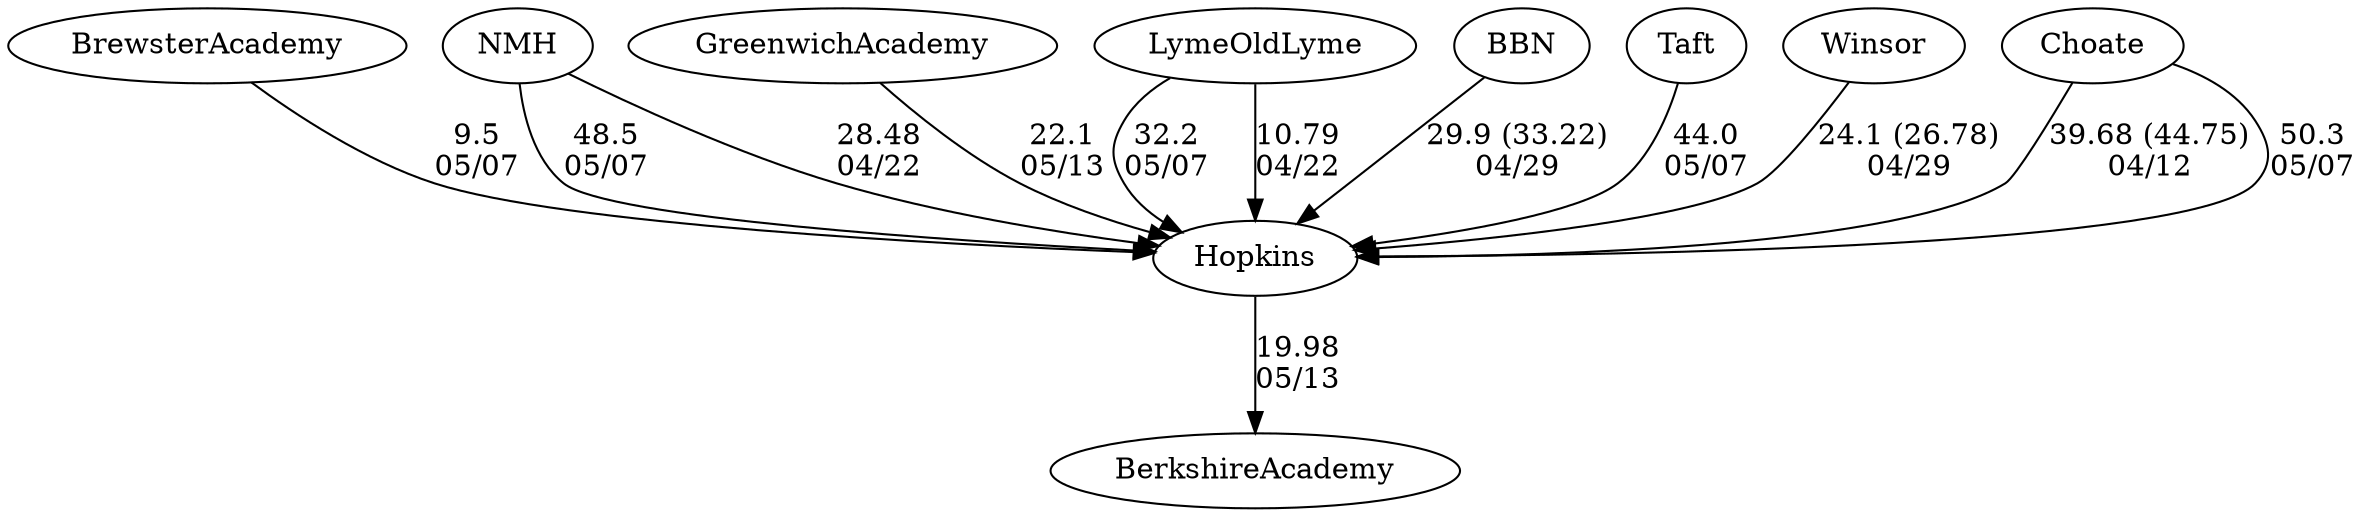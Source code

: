 digraph girls2foursHopkins {BerkshireAcademy [URL="girls2foursHopkinsBerkshireAcademy.html"];BrewsterAcademy [URL="girls2foursHopkinsBrewsterAcademy.html"];NMH [URL="girls2foursHopkinsNMH.html"];GreenwichAcademy [URL="girls2foursHopkinsGreenwichAcademy.html"];LymeOldLyme [URL="girls2foursHopkinsLymeOldLyme.html"];BBN [URL="girls2foursHopkinsBBN.html"];Taft [URL="girls2foursHopkinsTaft.html"];Winsor [URL="girls2foursHopkinsWinsor.html"];Choate [URL="girls2foursHopkinsChoate.html"];Hopkins [URL="girls2foursHopkinsHopkins.html"];Choate -> Hopkins[label="39.68 (44.75)
04/12", weight="61", tooltip="NEIRA Boys & Girls Fours,Choate vs. Hopkins			
Distance: 1330m Conditions: Gusty headwind. Water remained relatively calm, but strong bursts of wind caused boats to struggle with blade control at times leading to several crabs across most races. Comments: B1 race resulted in a dead tie. We could not resolve the result even with video. Again, most races affected by strong gusts of wind.
None", URL="http://www.row2k.com/results/resultspage.cfm?UID=97CDDFE6B0BF0E6715FCA59070425D31&cat=5", random="random"]; 
Choate -> Hopkins[label="50.3
05/07", weight="50", tooltip="Founder's Day			
NEIRA Boys and Girls Fours Conditions: It was a beautiful day for racing on Lake Waramaug. A light breeze prevailed for the majority of the day with a moderately strong headwind for the final 750m at the end of the morning heats. The temperature was 68 to 73 degrees. Many thanks to all the participating teams and their coaches.", URL="https://www.row2k.com/results/resultspage.cfm?UID=09AFDE4AA96F97D9C1939E6DDCBC4CCF", random="random"]; 
NMH -> Hopkins[label="48.5
05/07", weight="52", tooltip="Founder's Day			
NEIRA Boys and Girls Fours Conditions: It was a beautiful day for racing on Lake Waramaug. A light breeze prevailed for the majority of the day with a moderately strong headwind for the final 750m at the end of the morning heats. The temperature was 68 to 73 degrees. Many thanks to all the participating teams and their coaches.", URL="https://www.row2k.com/results/resultspage.cfm?UID=09AFDE4AA96F97D9C1939E6DDCBC4CCF", random="random"]; 
Taft -> Hopkins[label="44.0
05/07", weight="56", tooltip="Founder's Day			
NEIRA Boys and Girls Fours Conditions: It was a beautiful day for racing on Lake Waramaug. A light breeze prevailed for the majority of the day with a moderately strong headwind for the final 750m at the end of the morning heats. The temperature was 68 to 73 degrees. Many thanks to all the participating teams and their coaches.", URL="https://www.row2k.com/results/resultspage.cfm?UID=09AFDE4AA96F97D9C1939E6DDCBC4CCF", random="random"]; 
LymeOldLyme -> Hopkins[label="32.2
05/07", weight="68", tooltip="Founder's Day			
NEIRA Boys and Girls Fours Conditions: It was a beautiful day for racing on Lake Waramaug. A light breeze prevailed for the majority of the day with a moderately strong headwind for the final 750m at the end of the morning heats. The temperature was 68 to 73 degrees. Many thanks to all the participating teams and their coaches.", URL="https://www.row2k.com/results/resultspage.cfm?UID=09AFDE4AA96F97D9C1939E6DDCBC4CCF", random="random"]; 
BrewsterAcademy -> Hopkins[label="9.5
05/07", weight="91", tooltip="Founder's Day			
NEIRA Boys and Girls Fours Conditions: It was a beautiful day for racing on Lake Waramaug. A light breeze prevailed for the majority of the day with a moderately strong headwind for the final 750m at the end of the morning heats. The temperature was 68 to 73 degrees. Many thanks to all the participating teams and their coaches.", URL="https://www.row2k.com/results/resultspage.cfm?UID=09AFDE4AA96F97D9C1939E6DDCBC4CCF", random="random"]; 
BBN -> Hopkins[label="29.9 (33.22)
04/29", weight="71", tooltip="NEIRA Girls Fours,Winsor, Hopkins, BB&N hosted			
Distance: 1350 M Conditions: Light crossing head wind at the start, stayed consistant for all races Comments: A good day of racing by all teams
The 5th boat race was in 8's with Winsor and BB&N
None", URL="http://www.row2k.com/results/resultspage.cfm?UID=3D42D5691D124763C3D808E65A5EEBFB&cat=1", random="random"]; 
Winsor -> Hopkins[label="24.1 (26.78)
04/29", weight="76", tooltip="NEIRA Girls Fours,Winsor, Hopkins, BB&N hosted			
Distance: 1350 M Conditions: Light crossing head wind at the start, stayed consistant for all races Comments: A good day of racing by all teams
The 5th boat race was in 8's with Winsor and BB&N
None", URL="http://www.row2k.com/results/resultspage.cfm?UID=3D42D5691D124763C3D808E65A5EEBFB&cat=1", random="random"]; 
NMH -> Hopkins[label="28.48
04/22", weight="72", tooltip="NEIRA Boys & Girls Fours,Hopkins vs. Lyme/OldLyme, Northfield Mount Hermon			
Distance: 1500 Conditions: Floating start made the overall distance vary slightly. Overcast, with strong gusty cross headwind worsening from 9 to 14 mph in the later races, significant chop in the first third of the course. Comments: Top boats raced first followed by lower boats. Lyme/Old Lyme B3 and G4, Hopkins G3 and G4 boats were novices. Wet launch at 56F water stirred excitement! Challenging conditions caused Hopkins B3 and G3 boats, LOL G2, G3, and G4 to miss the turn buoys and row a shorter course. Thank you, LOL and NMH for coming to our home river. We look forward to hosting you again next year!
None", URL="http://www.row2k.com/results/resultspage.cfm?UID=7DACB26F9E928DE698D64A71662AA737&cat=5", random="random"]; 
LymeOldLyme -> Hopkins[label="10.79
04/22", weight="90", tooltip="NEIRA Boys & Girls Fours,Hopkins vs. Lyme/OldLyme, Northfield Mount Hermon			
Distance: 1500 Conditions: Floating start made the overall distance vary slightly. Overcast, with strong gusty cross headwind worsening from 9 to 14 mph in the later races, significant chop in the first third of the course. Comments: Top boats raced first followed by lower boats. Lyme/Old Lyme B3 and G4, Hopkins G3 and G4 boats were novices. Wet launch at 56F water stirred excitement! Challenging conditions caused Hopkins B3 and G3 boats, LOL G2, G3, and G4 to miss the turn buoys and row a shorter course. Thank you, LOL and NMH for coming to our home river. We look forward to hosting you again next year!
None", URL="http://www.row2k.com/results/resultspage.cfm?UID=7DACB26F9E928DE698D64A71662AA737&cat=5", random="random"]; 
GreenwichAcademy -> Hopkins[label="22.1
05/13", weight="78", tooltip="NEIRA Boys & Girls Fours,Berkshire v. Canterbury, Greenwich Academy, Hopkins			
Distance: 1500 M Conditions: Sunny, warm, breezy. 10-12 mph headwind, strongest in middle 1000 M, abating in the last 250. Comments: Thanks to our visitors for traveling and a for a great day of racing. Thanks to the coxn's for handling the wind at the starting line efficiently.
None", URL="http://www.row2k.com/results/resultspage.cfm?UID=2257B9625B2721B3D906D09E14E60F51&cat=5", random="random"]; 
Hopkins -> BerkshireAcademy[label="19.98
05/13", weight="81", tooltip="NEIRA Boys & Girls Fours,Berkshire v. Canterbury, Greenwich Academy, Hopkins			
Distance: 1500 M Conditions: Sunny, warm, breezy. 10-12 mph headwind, strongest in middle 1000 M, abating in the last 250. Comments: Thanks to our visitors for traveling and a for a great day of racing. Thanks to the coxn's for handling the wind at the starting line efficiently.
None", URL="http://www.row2k.com/results/resultspage.cfm?UID=2257B9625B2721B3D906D09E14E60F51&cat=5", random="random"]}